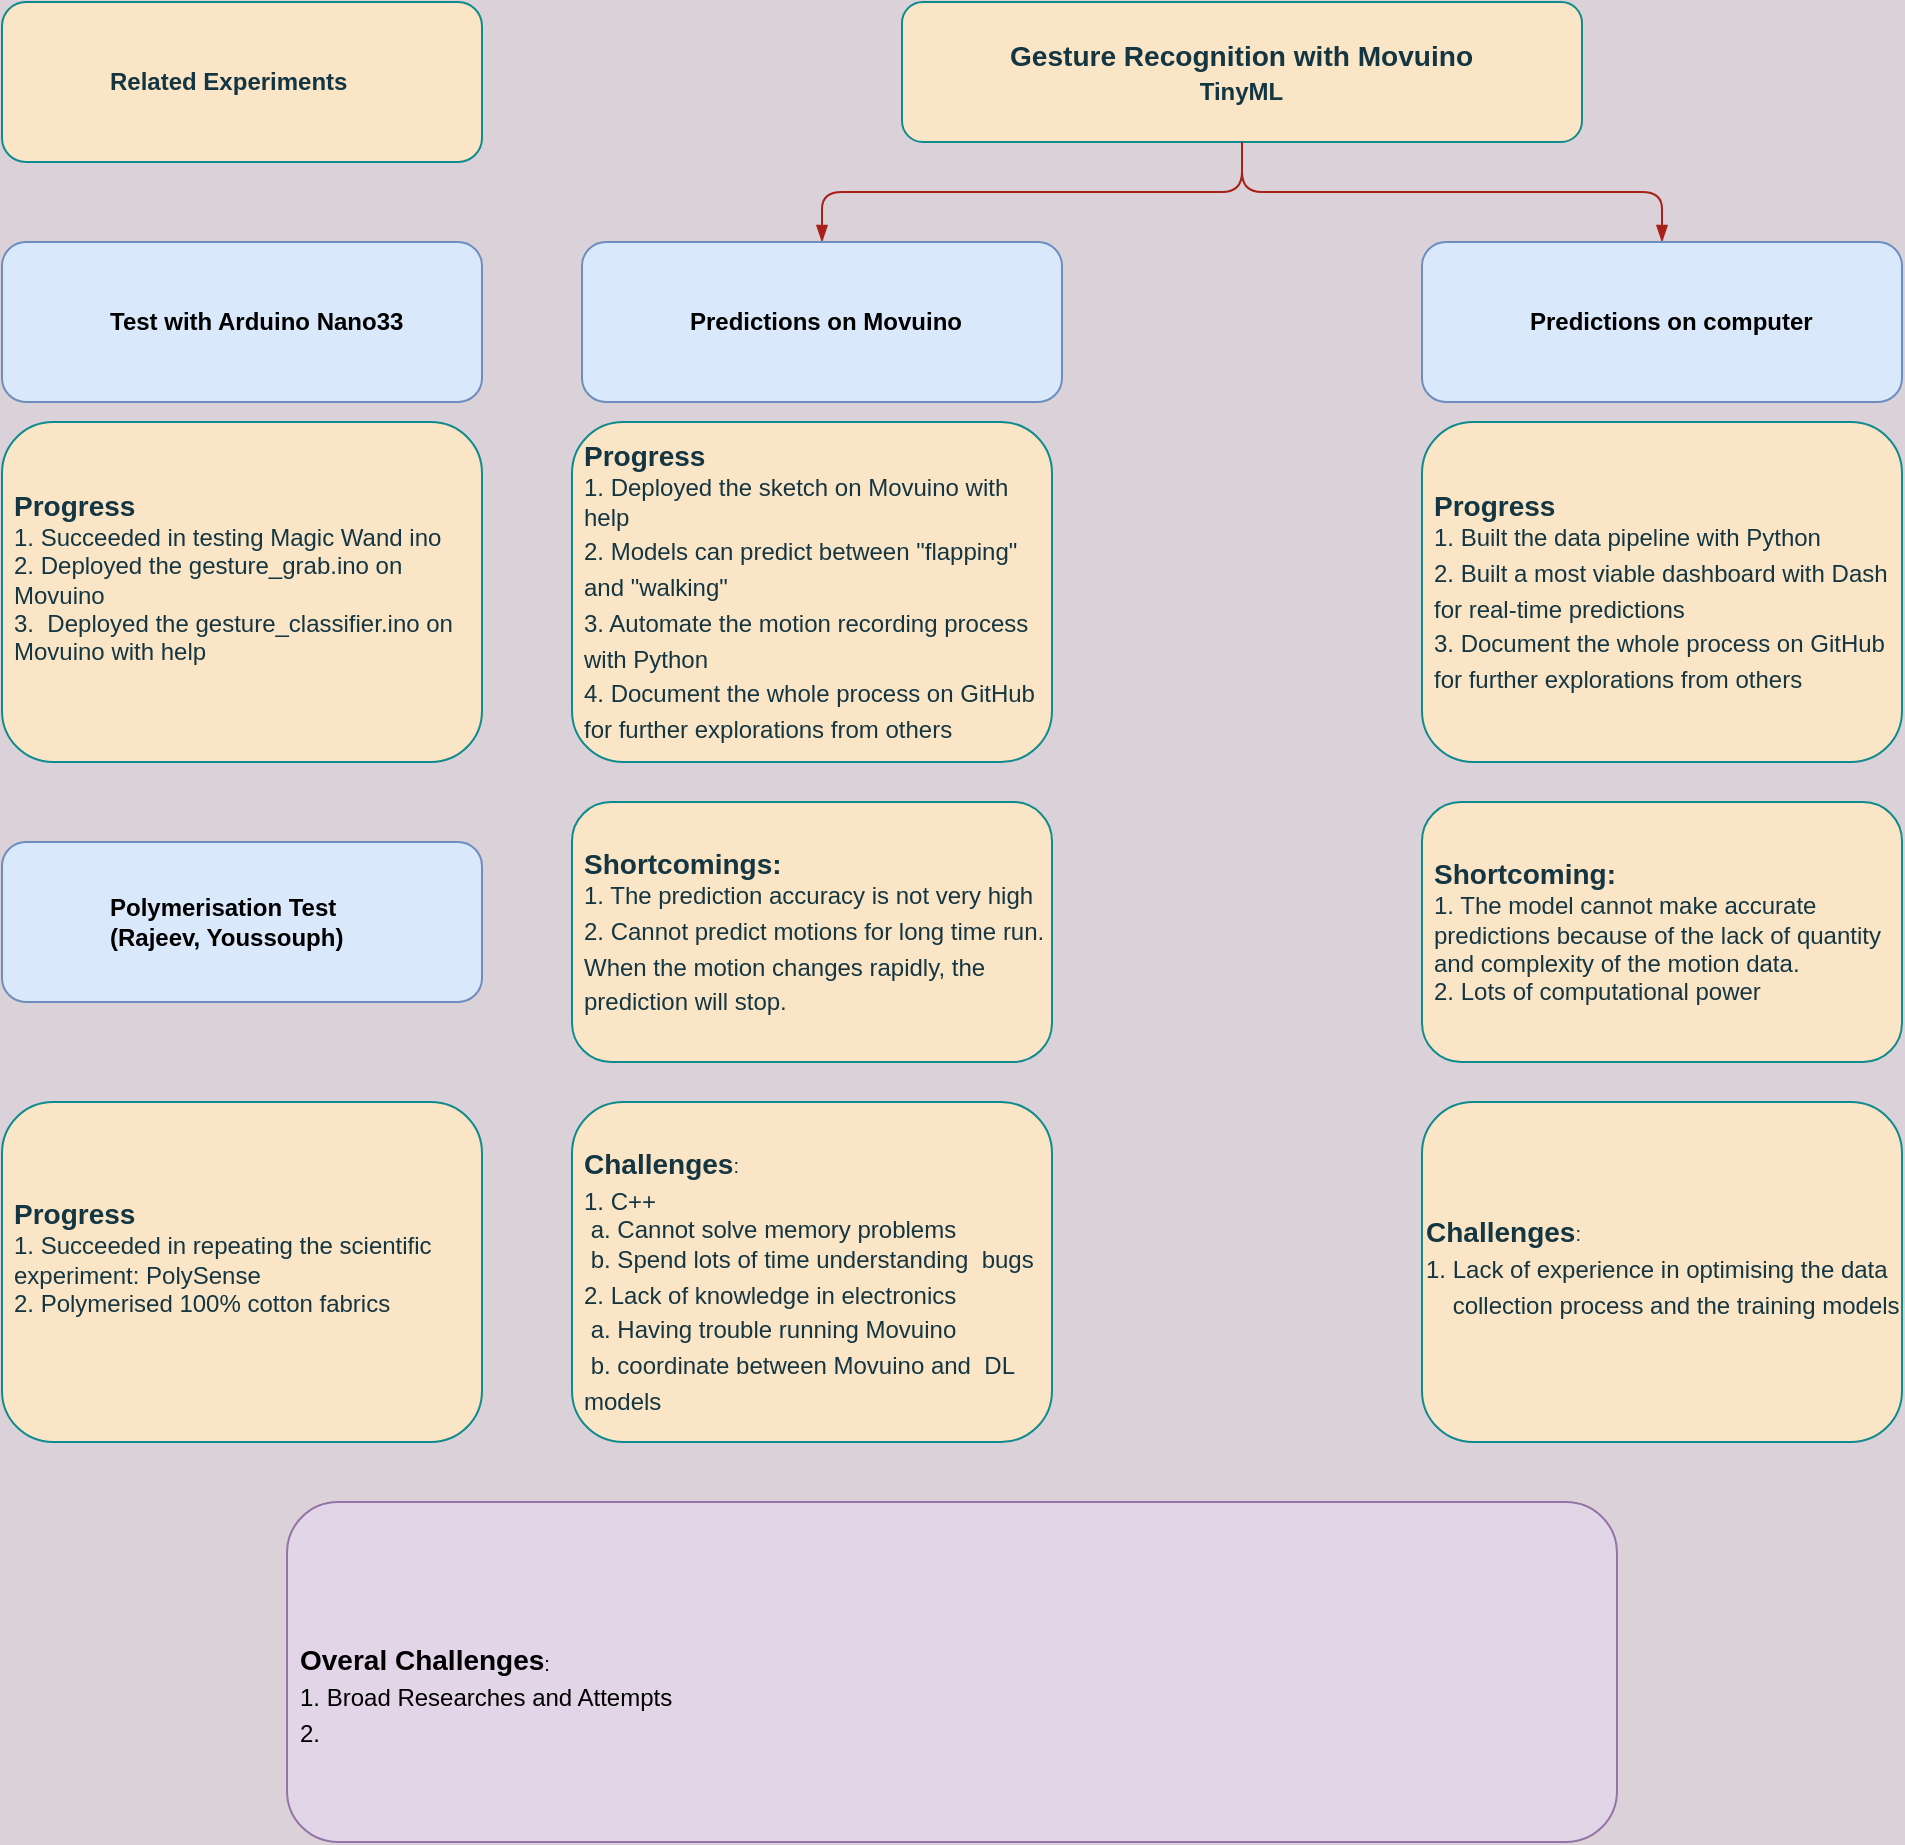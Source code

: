 <mxfile version="14.7.10" type="github">
  <diagram id="prtHgNgQTEPvFCAcTncT" name="Page-1">
    <mxGraphModel dx="5459" dy="2592" grid="1" gridSize="10" guides="1" tooltips="1" connect="1" arrows="1" fold="1" page="1" pageScale="1" pageWidth="827" pageHeight="1169" background="#DAD2D8" math="0" shadow="0">
      <root>
        <mxCell id="0" />
        <mxCell id="1" parent="0" />
        <mxCell id="upV-Deu9dJA8WBQv0oI4-2" value="" style="group" parent="1" vertex="1" connectable="0">
          <mxGeometry x="-450" y="110" width="950" height="920" as="geometry" />
        </mxCell>
        <UserObject label="&lt;h3&gt;Gesture Recognition with Movuino&lt;br&gt;&lt;div style=&quot;text-align: center&quot;&gt;&lt;span style=&quot;font-size: 12px&quot;&gt;TinyML&lt;/span&gt;&lt;/div&gt;&lt;/h3&gt;" name="Tessa Miller" position="CFO" location="Office 1" email="me@example.com" placeholders="1" id="WhTT48HInwpxBMo1IxZA-3">
          <mxCell style="label;whiteSpace=wrap;html=1;glass=0;treeMoving=1;treeFolding=1;fillColor=#FAE5C7;strokeColor=#0F8B8D;fontColor=#143642;align=left;" parent="upV-Deu9dJA8WBQv0oI4-2" vertex="1">
            <mxGeometry x="450" width="340" height="70" as="geometry" />
          </mxCell>
        </UserObject>
        <mxCell id="WhTT48HInwpxBMo1IxZA-4" value="" style="endArrow=blockThin;endFill=1;fontSize=11;edgeStyle=elbowEdgeStyle;elbow=vertical;strokeColor=#A8201A;fontColor=#143642;labelBackgroundColor=#DAD2D8;" parent="upV-Deu9dJA8WBQv0oI4-2" source="WhTT48HInwpxBMo1IxZA-3" target="WhTT48HInwpxBMo1IxZA-5" edge="1">
          <mxGeometry relative="1" as="geometry" />
        </mxCell>
        <UserObject label="%name%&lt;br&gt;" name="Predictions on Movuino" placeholders="1" id="WhTT48HInwpxBMo1IxZA-5">
          <mxCell style="label;whiteSpace=wrap;html=1;glass=0;treeFolding=1;treeMoving=1;fillColor=#dae8fc;strokeColor=#6c8ebf;" parent="upV-Deu9dJA8WBQv0oI4-2" vertex="1">
            <mxGeometry x="290" y="120" width="240" height="80" as="geometry" />
          </mxCell>
        </UserObject>
        <mxCell id="WhTT48HInwpxBMo1IxZA-6" value="" style="endArrow=blockThin;endFill=1;fontSize=11;edgeStyle=elbowEdgeStyle;elbow=vertical;strokeColor=#A8201A;fontColor=#143642;labelBackgroundColor=#DAD2D8;" parent="upV-Deu9dJA8WBQv0oI4-2" source="WhTT48HInwpxBMo1IxZA-3" target="WhTT48HInwpxBMo1IxZA-7" edge="1">
          <mxGeometry relative="1" as="geometry" />
        </mxCell>
        <UserObject label="%name%&lt;br&gt;" name="Predictions on computer" placeholders="1" id="WhTT48HInwpxBMo1IxZA-7">
          <mxCell style="label;whiteSpace=wrap;html=1;glass=0;treeFolding=1;treeMoving=1;fillColor=#dae8fc;strokeColor=#6c8ebf;" parent="upV-Deu9dJA8WBQv0oI4-2" vertex="1">
            <mxGeometry x="710" y="120" width="240" height="80" as="geometry" />
          </mxCell>
        </UserObject>
        <object label="&lt;div&gt;&lt;sub&gt;&lt;b&gt;&lt;font style=&quot;font-size: 14px&quot;&gt;&lt;br&gt;&lt;/font&gt;&lt;/b&gt;&lt;/sub&gt;&lt;/div&gt;&lt;div&gt;&lt;sub&gt;&lt;b&gt;&lt;font style=&quot;font-size: 14px&quot;&gt;&lt;br&gt;&lt;/font&gt;&lt;/b&gt;&lt;/sub&gt;&lt;/div&gt;&lt;div&gt;&lt;sub&gt;&lt;b&gt;&lt;font style=&quot;font-size: 14px&quot;&gt;Challenges&lt;/font&gt;&lt;/b&gt;:&lt;/sub&gt;&lt;/div&gt;&lt;div&gt;&lt;span&gt;&lt;sub&gt;&lt;font style=&quot;font-size: 12px&quot;&gt;1. C++&lt;/font&gt;&lt;/sub&gt;&lt;/span&gt;&lt;/div&gt;&lt;div&gt;&lt;div&gt;&lt;span&gt; &lt;/span&gt;&lt;span style=&quot;white-space: pre&quot;&gt; &lt;/span&gt;a. Cannot solve memory problems&lt;br&gt;&lt;/div&gt;&lt;div&gt;&lt;span&gt; &lt;/span&gt;&lt;span style=&quot;white-space: pre&quot;&gt; &lt;/span&gt;b. Spend lots of time understanding &lt;span style=&quot;white-space: pre&quot;&gt; &lt;/span&gt;bugs&lt;/div&gt;&lt;/div&gt;&lt;div&gt;&lt;span&gt;&lt;sub&gt;&lt;font style=&quot;font-size: 12px&quot;&gt;2. Lack of knowledge in electronics&lt;/font&gt;&lt;/sub&gt;&lt;/span&gt;&lt;/div&gt;&lt;div&gt;&lt;span&gt;&lt;sub&gt;&lt;font style=&quot;font-size: 12px&quot;&gt;&lt;span style=&quot;white-space: pre&quot;&gt; &lt;/span&gt;a. Having trouble running Movuino&amp;nbsp;&lt;br&gt;&lt;/font&gt;&lt;/sub&gt;&lt;/span&gt;&lt;/div&gt;&lt;div&gt;&lt;span&gt;&lt;sub&gt;&lt;font style=&quot;font-size: 12px&quot;&gt;&lt;span style=&quot;white-space: pre&quot;&gt; &lt;/span&gt;b. coordinate between Movuino and &lt;span style=&quot;white-space: pre&quot;&gt; &lt;/span&gt;DL models&lt;br&gt;&lt;/font&gt;&lt;/sub&gt;&lt;/span&gt;&lt;/div&gt;&lt;div&gt;&lt;br&gt;&lt;/div&gt;&lt;div&gt;&lt;br&gt;&lt;/div&gt;" Challenges="Lack of knowledge in hardware" placeholders="1" Progress="" id="WhTT48HInwpxBMo1IxZA-8">
          <mxCell style="whiteSpace=wrap;html=1;align=left;spacingLeft=4;spacingRight=2;fillColor=#FAE5C7;strokeColor=#0F8B8D;fontColor=#143642;rounded=1;" parent="upV-Deu9dJA8WBQv0oI4-2" vertex="1">
            <mxGeometry x="285" y="550" width="240" height="170" as="geometry" />
          </mxCell>
        </object>
        <object label="&lt;div&gt;&lt;sub&gt;&lt;b&gt;&lt;font style=&quot;font-size: 14px&quot;&gt;&lt;br&gt;&lt;/font&gt;&lt;/b&gt;&lt;/sub&gt;&lt;/div&gt;&lt;div&gt;&lt;sub&gt;&lt;b&gt;&lt;font style=&quot;font-size: 14px&quot;&gt;&lt;br&gt;&lt;/font&gt;&lt;/b&gt;&lt;/sub&gt;&lt;/div&gt;&lt;div&gt;&lt;sub&gt;&lt;b&gt;&lt;font style=&quot;font-size: 14px&quot;&gt;Challenges&lt;/font&gt;&lt;/b&gt;:&lt;/sub&gt;&lt;/div&gt;&lt;div&gt;&lt;span&gt;&lt;sub&gt;&lt;font&gt;&lt;span style=&quot;font-size: 12px&quot;&gt;1. Lack of experience in optimising&amp;nbsp;the data&amp;nbsp; &amp;nbsp; &amp;nbsp; collection process and the training models&lt;br&gt;&lt;/span&gt;&lt;/font&gt;&lt;/sub&gt;&lt;/span&gt;&lt;/div&gt;&lt;div&gt;&lt;br&gt;&lt;/div&gt;&lt;div&gt;&lt;br&gt;&lt;/div&gt;&lt;div&gt;&lt;br&gt;&lt;/div&gt;" Challenges="Lack of knowledge in hardware" placeholders="1" Progress="" id="WhTT48HInwpxBMo1IxZA-9">
          <mxCell style="whiteSpace=wrap;html=1;align=left;fillColor=#FAE5C7;strokeColor=#0F8B8D;fontColor=#143642;rounded=1;" parent="upV-Deu9dJA8WBQv0oI4-2" vertex="1">
            <mxGeometry x="710" y="550" width="240" height="170" as="geometry" />
          </mxCell>
        </object>
        <object label="&lt;div&gt;&lt;span&gt;&lt;span style=&quot;font-size: 14px&quot;&gt;&lt;b&gt;Shortcomings:&lt;/b&gt;&lt;/span&gt;&lt;/span&gt;&lt;/div&gt;&lt;div&gt;&lt;span&gt;1. The prediction accuracy is not very high&amp;nbsp;&lt;/span&gt;&lt;br&gt;&lt;/div&gt;&lt;div&gt;&lt;span&gt;&lt;sub&gt;&lt;font style=&quot;font-size: 12px&quot;&gt;2. Cannot predict motions for long time run. When the motion changes rapidly, the prediction will stop.&amp;nbsp;&lt;/font&gt;&lt;/sub&gt;&lt;/span&gt;&lt;/div&gt;" Challenges="Lack of knowledge in hardware" placeholders="1" Progress="" id="WhTT48HInwpxBMo1IxZA-10">
          <mxCell style="whiteSpace=wrap;html=1;align=left;spacingLeft=4;spacingRight=2;fillColor=#FAE5C7;strokeColor=#0F8B8D;fontColor=#143642;rounded=1;" parent="upV-Deu9dJA8WBQv0oI4-2" vertex="1">
            <mxGeometry x="285" y="400" width="240" height="130" as="geometry" />
          </mxCell>
        </object>
        <object label="&lt;div&gt;&lt;span&gt;&lt;span style=&quot;font-size: 14px&quot;&gt;&lt;b&gt;Progress&lt;/b&gt;&lt;/span&gt;&lt;/span&gt;&lt;/div&gt;&lt;div&gt;&lt;span&gt;1. Deployed the sketch on Movuino with help&amp;nbsp;&lt;/span&gt;&lt;br&gt;&lt;/div&gt;&lt;div&gt;&lt;span&gt;&lt;sub&gt;&lt;font style=&quot;font-size: 12px&quot;&gt;2. Models can predict between &quot;flapping&quot; and &quot;walking&quot;&lt;/font&gt;&lt;/sub&gt;&lt;/span&gt;&lt;/div&gt;&lt;div&gt;&lt;span&gt;&lt;sub&gt;&lt;font style=&quot;font-size: 12px&quot;&gt;3. Automate the motion recording process with Python&amp;nbsp;&lt;/font&gt;&lt;/sub&gt;&lt;/span&gt;&lt;/div&gt;&lt;div&gt;&lt;span&gt;&lt;sub&gt;&lt;font style=&quot;font-size: 12px&quot;&gt;4. Document the whole process on GitHub for further explorations from others&lt;/font&gt;&lt;/sub&gt;&lt;/span&gt;&lt;/div&gt;" Challenges="Lack of knowledge in hardware" placeholders="1" Progress="" id="WhTT48HInwpxBMo1IxZA-11">
          <mxCell style="whiteSpace=wrap;html=1;align=left;spacingLeft=4;spacingRight=2;fillColor=#FAE5C7;strokeColor=#0F8B8D;fontColor=#143642;rounded=1;" parent="upV-Deu9dJA8WBQv0oI4-2" vertex="1">
            <mxGeometry x="285" y="210" width="240" height="170" as="geometry" />
          </mxCell>
        </object>
        <object label="&lt;div&gt;&lt;span&gt;&lt;span style=&quot;font-size: 14px&quot;&gt;&lt;b&gt;Progress&lt;/b&gt;&lt;/span&gt;&lt;/span&gt;&lt;/div&gt;&lt;div&gt;&lt;span&gt;1. Built the data pipeline with Python&amp;nbsp;&lt;/span&gt;&lt;br&gt;&lt;/div&gt;&lt;div&gt;&lt;span&gt;&lt;sub&gt;&lt;font style=&quot;font-size: 12px&quot;&gt;2. Built a most viable dashboard with Dash for real-time predictions&lt;/font&gt;&lt;/sub&gt;&lt;/span&gt;&lt;/div&gt;&lt;div&gt;&lt;span&gt;&lt;sub&gt;&lt;font style=&quot;font-size: 12px&quot;&gt;3. Document the whole process on GitHub for further explorations from others&lt;/font&gt;&lt;/sub&gt;&lt;/span&gt;&lt;/div&gt;" Challenges="Lack of knowledge in hardware" placeholders="1" Progress="" id="WhTT48HInwpxBMo1IxZA-12">
          <mxCell style="whiteSpace=wrap;html=1;align=left;spacingLeft=4;spacingRight=2;fillColor=#FAE5C7;strokeColor=#0F8B8D;fontColor=#143642;rounded=1;" parent="upV-Deu9dJA8WBQv0oI4-2" vertex="1">
            <mxGeometry x="710" y="210" width="240" height="170" as="geometry" />
          </mxCell>
        </object>
        <object label="&lt;div&gt;&lt;span&gt;&lt;span style=&quot;font-size: 14px&quot;&gt;&lt;b&gt;Shortcoming:&lt;/b&gt;&lt;/span&gt;&lt;/span&gt;&lt;/div&gt;&lt;div&gt;&lt;span&gt;1. The model cannot make accurate predictions because of the lack of quantity and complexity of the motion data.&amp;nbsp;&amp;nbsp;&lt;/span&gt;&lt;/div&gt;&lt;div&gt;&lt;span&gt;2. Lots of computational power&lt;/span&gt;&lt;/div&gt;" Challenges="Lack of knowledge in hardware" placeholders="1" Progress="" id="WhTT48HInwpxBMo1IxZA-13">
          <mxCell style="whiteSpace=wrap;html=1;align=left;spacingLeft=4;spacingRight=2;fillColor=#FAE5C7;strokeColor=#0F8B8D;fontColor=#143642;rounded=1;" parent="upV-Deu9dJA8WBQv0oI4-2" vertex="1">
            <mxGeometry x="710" y="400" width="240" height="130" as="geometry" />
          </mxCell>
        </object>
        <object label="&lt;div&gt;&lt;sub&gt;&lt;b&gt;&lt;font style=&quot;font-size: 14px&quot;&gt;&lt;br&gt;&lt;/font&gt;&lt;/b&gt;&lt;/sub&gt;&lt;/div&gt;&lt;div&gt;&lt;sub&gt;&lt;b&gt;&lt;font style=&quot;font-size: 14px&quot;&gt;&lt;br&gt;&lt;/font&gt;&lt;/b&gt;&lt;/sub&gt;&lt;/div&gt;&lt;div&gt;&lt;sub&gt;&lt;b&gt;&lt;font style=&quot;font-size: 14px&quot;&gt;Overal Challenges&lt;/font&gt;&lt;/b&gt;:&lt;/sub&gt;&lt;/div&gt;&lt;div&gt;&lt;span&gt;&lt;sub&gt;&lt;font style=&quot;font-size: 12px&quot;&gt;1. Broad Researches and Attempts&lt;br&gt;2.&amp;nbsp;&lt;/font&gt;&lt;/sub&gt;&lt;/span&gt;&lt;/div&gt;&lt;div&gt;&lt;br&gt;&lt;/div&gt;" Challenges="Lack of knowledge in hardware" placeholders="1" Progress="" id="WhTT48HInwpxBMo1IxZA-14">
          <mxCell style="whiteSpace=wrap;html=1;align=left;spacingLeft=4;spacingRight=2;fillColor=#e1d5e7;strokeColor=#9673a6;rounded=1;" parent="upV-Deu9dJA8WBQv0oI4-2" vertex="1">
            <mxGeometry x="142.5" y="750" width="665" height="170" as="geometry" />
          </mxCell>
        </object>
        <UserObject label="%name%&lt;br&gt;" name="Test with Arduino Nano33" placeholders="1" id="upV-Deu9dJA8WBQv0oI4-1">
          <mxCell style="label;whiteSpace=wrap;html=1;glass=0;treeFolding=1;treeMoving=1;fillColor=#dae8fc;strokeColor=#6c8ebf;" parent="upV-Deu9dJA8WBQv0oI4-2" vertex="1">
            <mxGeometry y="120" width="240" height="80" as="geometry" />
          </mxCell>
        </UserObject>
        <UserObject label="%name%&lt;br&gt;(Rajeev, Youssouph)" name="Polymerisation Test" placeholders="1" id="UEmkIEHJBXNd7pjXkMHm-1">
          <mxCell style="label;whiteSpace=wrap;html=1;glass=0;treeFolding=1;treeMoving=1;fillColor=#dae8fc;strokeColor=#6c8ebf;" vertex="1" parent="upV-Deu9dJA8WBQv0oI4-2">
            <mxGeometry y="420" width="240" height="80" as="geometry" />
          </mxCell>
        </UserObject>
        <UserObject label="%name%&lt;br&gt;" name="Related Experiments" placeholders="1" id="UEmkIEHJBXNd7pjXkMHm-2">
          <mxCell style="label;whiteSpace=wrap;html=1;glass=0;treeFolding=1;treeMoving=1;fillColor=#FAE5C7;strokeColor=#0F8B8D;fontColor=#143642;" vertex="1" parent="upV-Deu9dJA8WBQv0oI4-2">
            <mxGeometry width="240" height="80" as="geometry" />
          </mxCell>
        </UserObject>
        <object label="&lt;div&gt;&lt;span&gt;&lt;span style=&quot;font-size: 14px&quot;&gt;&lt;b&gt;Progress&lt;/b&gt;&lt;/span&gt;&lt;/span&gt;&lt;/div&gt;&lt;div&gt;&lt;span&gt;1. Succeeded in testing Magic Wand ino&lt;/span&gt;&lt;/div&gt;&lt;div&gt;&lt;span&gt;2.&lt;/span&gt;&lt;span&gt;&amp;nbsp;Deployed the gesture_grab.ino on Movuino&amp;nbsp;&lt;br&gt;3.&amp;nbsp; Deployed the gesture_classifier.ino on Movuino with help&amp;nbsp;&lt;/span&gt;&lt;/div&gt;&lt;div&gt;&lt;br&gt;&lt;/div&gt;" Challenges="Lack of knowledge in hardware" placeholders="1" Progress="" id="UEmkIEHJBXNd7pjXkMHm-19">
          <mxCell style="whiteSpace=wrap;html=1;align=left;spacingLeft=4;spacingRight=2;fillColor=#FAE5C7;strokeColor=#0F8B8D;fontColor=#143642;rounded=1;" vertex="1" parent="upV-Deu9dJA8WBQv0oI4-2">
            <mxGeometry y="210" width="240" height="170" as="geometry" />
          </mxCell>
        </object>
        <object label="&lt;div&gt;&lt;span&gt;&lt;span style=&quot;font-size: 14px&quot;&gt;&lt;b&gt;Progress&lt;/b&gt;&lt;/span&gt;&lt;/span&gt;&lt;/div&gt;&lt;div&gt;&lt;span&gt;1. Succeeded in repeating the scientific experiment: PolySense&lt;br&gt;2. Polymerised&amp;nbsp;100% cotton fabrics&lt;/span&gt;&lt;/div&gt;&lt;div&gt;&lt;br&gt;&lt;/div&gt;" Challenges="Lack of knowledge in hardware" placeholders="1" Progress="" id="UEmkIEHJBXNd7pjXkMHm-20">
          <mxCell style="whiteSpace=wrap;html=1;align=left;spacingLeft=4;spacingRight=2;fillColor=#FAE5C7;strokeColor=#0F8B8D;fontColor=#143642;rounded=1;" vertex="1" parent="upV-Deu9dJA8WBQv0oI4-2">
            <mxGeometry y="550" width="240" height="170" as="geometry" />
          </mxCell>
        </object>
      </root>
    </mxGraphModel>
  </diagram>
</mxfile>
